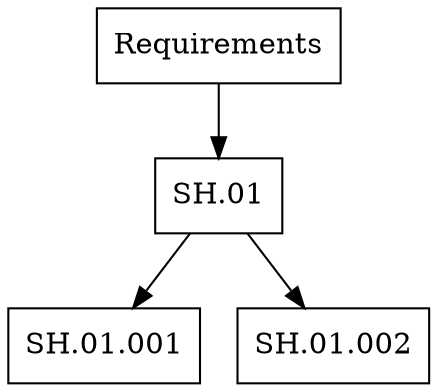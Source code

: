 digraph tree {
    rankdir=TB
    splines=curved
    "Requirements" [shape=box];
    "SH.01" [shape=box];
    "SH.01.001" [shape=box];
    "SH.01.002" [shape=box];
    "Requirements" -> "SH.01";
    "SH.01" -> "SH.01.001";
    "SH.01" -> "SH.01.002";
}
